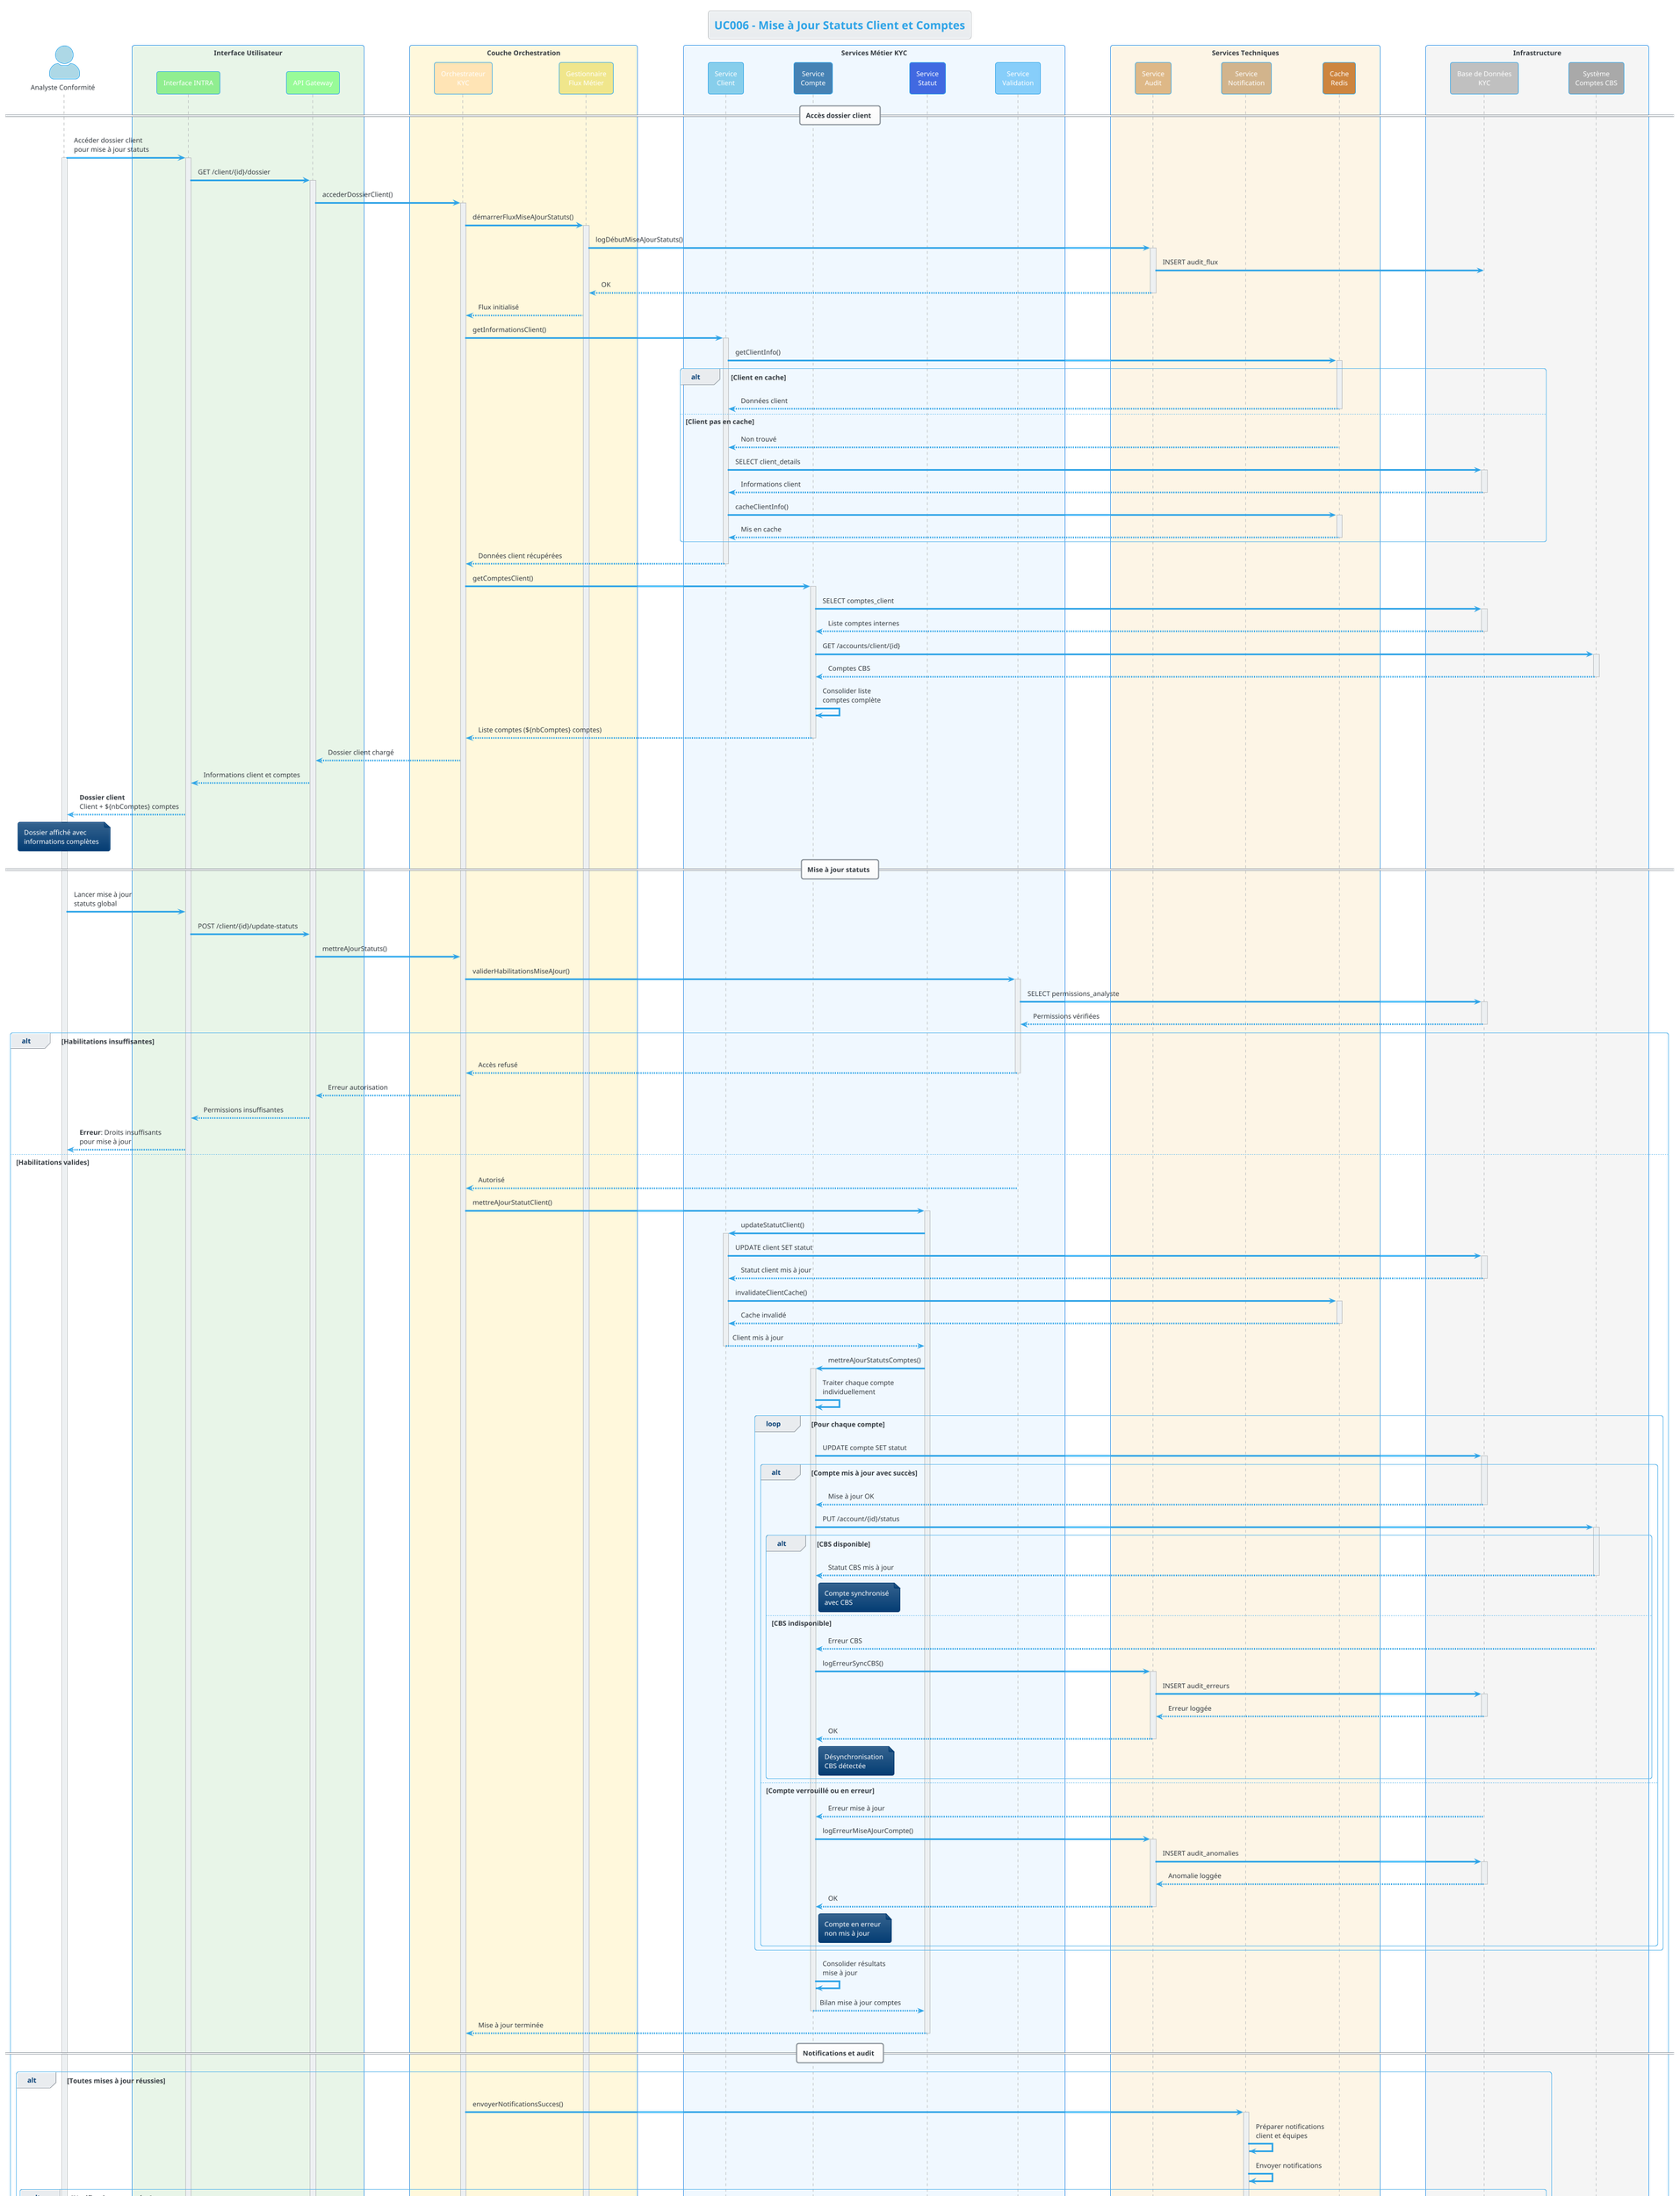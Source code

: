 @startuml UC006
!theme cerulean

title UC006 - Mise à Jour Statuts Client et Comptes
skinparam actorStyle awesome
skinparam sequenceBoxBorderColor #1E88E5
skinparam participantBackgroundColor #E3F2FD
skinparam lifeline {
    BackgroundColor #BBDEFB
}

' Acteurs externes
actor "Analyste Conformité" as Analyste #LightBlue

' Couche présentation
box "Interface Utilisateur" #E8F5E8
    participant "Interface INTRA" as WebUI #90EE90
    participant "API Gateway" as Gateway #98FB98
end box

' Couche orchestration
box "Couche Orchestration" #FFF8DC
    participant "Orchestrateur\nKYC" as Orchestrator #FFE4B5
    participant "Gestionnaire\nFlux Métier" as FluxManager #F0E68C
end box

' Services métier
box "Services Métier KYC" #F0F8FF
    participant "Service\nClient" as ClientService #87CEEB
    participant "Service\nCompte" as CompteService #4682B4
    participant "Service\nStatut" as StatutService #4169E1
    participant "Service\nValidation" as ValidationService #87CEFA
end box

' Services techniques
box "Services Techniques" #FDF5E6
    participant "Service\nAudit" as AuditService #DEB887
    participant "Service\nNotification" as NotificationService #D2B48C
    participant "Cache\nRedis" as CacheService #CD853F
end box

' Infrastructure
box "Infrastructure" #F5F5F5
    participant "Base de Données\nKYC" as DB #C0C0C0
    participant "Système\nComptes CBS" as CBS #A9A9A9
end box

== Accès dossier client ==

Analyste -> WebUI : Accéder dossier client\npour mise à jour statuts
activate Analyste
activate WebUI

WebUI -> Gateway : GET /client/{id}/dossier
activate Gateway

Gateway -> Orchestrator : accederDossierClient()
activate Orchestrator

Orchestrator -> FluxManager : démarrerFluxMiseAJourStatuts()
activate FluxManager

FluxManager -> AuditService : logDébutMiseAJourStatuts()
activate AuditService
AuditService -> DB : INSERT audit_flux
AuditService --> FluxManager : OK
deactivate AuditService

FluxManager --> Orchestrator : Flux initialisé

' Récupération informations client
Orchestrator -> ClientService : getInformationsClient()
activate ClientService

ClientService -> CacheService : getClientInfo()
activate CacheService

alt Client en cache
    CacheService --> ClientService : Données client
    deactivate CacheService
    
else Client pas en cache
    CacheService --> ClientService : Non trouvé
    deactivate CacheService
    
    ClientService -> DB : SELECT client_details
    activate DB
    DB --> ClientService : Informations client
    deactivate DB
    
    ClientService -> CacheService : cacheClientInfo()
    activate CacheService
    CacheService --> ClientService : Mis en cache
    deactivate CacheService
end

ClientService --> Orchestrator : Données client récupérées
deactivate ClientService

' Récupération comptes liés
Orchestrator -> CompteService : getComptesClient()
activate CompteService

CompteService -> DB : SELECT comptes_client
activate DB
DB --> CompteService : Liste comptes internes
deactivate DB

CompteService -> CBS : GET /accounts/client/{id}
activate CBS
CBS --> CompteService : Comptes CBS
deactivate CBS

CompteService -> CompteService : Consolider liste\ncomptes complète
CompteService --> Orchestrator : Liste comptes (${nbComptes} comptes)
deactivate CompteService

Orchestrator --> Gateway : Dossier client chargé
Gateway --> WebUI : Informations client et comptes
WebUI --> Analyste : **Dossier client**\nClient + ${nbComptes} comptes

note over Analyste : Dossier affiché avec\ninformations complètes

== Mise à jour statuts ==

Analyste -> WebUI : Lancer mise à jour\nstatuts global
WebUI -> Gateway : POST /client/{id}/update-statuts

Gateway -> Orchestrator : mettreAJourStatuts()

' Validation des habilitations
Orchestrator -> ValidationService : validerHabilitationsMiseAJour()
activate ValidationService

ValidationService -> DB : SELECT permissions_analyste
activate DB
DB --> ValidationService : Permissions vérifiées
deactivate DB

alt Habilitations insuffisantes
    ValidationService --> Orchestrator : Accès refusé
    deactivate ValidationService
    
    Orchestrator --> Gateway : Erreur autorisation
    Gateway --> WebUI : Permissions insuffisantes
    WebUI --> Analyste : **Erreur**: Droits insuffisants\npour mise à jour
    
else Habilitations valides
    ValidationService --> Orchestrator : Autorisé
    deactivate ValidationService
    
    ' Mise à jour statut client
    Orchestrator -> StatutService : mettreAJourStatutClient()
    activate StatutService
    
    StatutService -> ClientService : updateStatutClient()
    activate ClientService
    
    ClientService -> DB : UPDATE client SET statut
    activate DB
    DB --> ClientService : Statut client mis à jour
    deactivate DB
    
    ClientService -> CacheService : invalidateClientCache()
    activate CacheService
    CacheService --> ClientService : Cache invalidé
    deactivate CacheService
    
    ClientService --> StatutService : Client mis à jour
    deactivate ClientService
    
    ' Mise à jour statuts comptes
    StatutService -> CompteService : mettreAJourStatutsComptes()
    activate CompteService
    
    CompteService -> CompteService : Traiter chaque compte\nindividuellement
    
    loop Pour chaque compte
        CompteService -> DB : UPDATE compte SET statut
        activate DB
        
        alt Compte mis à jour avec succès
            DB --> CompteService : Mise à jour OK
            deactivate DB
            
            CompteService -> CBS : PUT /account/{id}/status
            activate CBS
            
            alt CBS disponible
                CBS --> CompteService : Statut CBS mis à jour
                deactivate CBS
                note right of CompteService : Compte synchronisé\navec CBS
                
            else CBS indisponible
                CBS --> CompteService : Erreur CBS
                deactivate CBS
                
                CompteService -> AuditService : logErreurSyncCBS()
                activate AuditService
                AuditService -> DB : INSERT audit_erreurs
                activate DB
                DB --> AuditService : Erreur loggée
                deactivate DB
                AuditService --> CompteService : OK
                deactivate AuditService
                
                note right of CompteService : Désynchronisation\nCBS détectée
            end
            
        else Compte verrouillé ou en erreur
            DB --> CompteService : Erreur mise à jour
            deactivate DB
            
            CompteService -> AuditService : logErreurMiseAJourCompte()
            activate AuditService
            AuditService -> DB : INSERT audit_anomalies
            activate DB
            DB --> AuditService : Anomalie loggée
            deactivate DB
            AuditService --> CompteService : OK
            deactivate AuditService
            
            note right of CompteService : Compte en erreur\nnon mis à jour
        end
    end
    
    CompteService -> CompteService : Consolider résultats\nmise à jour
    CompteService --> StatutService : Bilan mise à jour comptes
    deactivate CompteService
    
    StatutService --> Orchestrator : Mise à jour terminée
    deactivate StatutService
    
    == Notifications et audit ==
    
    alt Toutes mises à jour réussies
        Orchestrator -> NotificationService : envoyerNotificationsSucces()
        activate NotificationService
        
        NotificationService -> NotificationService : Préparer notifications\nclient et équipes
        NotificationService -> NotificationService : Envoyer notifications
        
        alt Notifications envoyées
            NotificationService --> Orchestrator : Notifications OK
            deactivate NotificationService
            
            Orchestrator -> AuditService : logMiseAJourReussie()
            activate AuditService
            AuditService -> DB : INSERT audit_actions
            activate DB
            DB --> AuditService : Action auditée
            deactivate DB
            AuditService --> Orchestrator : OK
            deactivate AuditService
            
            Orchestrator --> Gateway : Mise à jour complète
            Gateway --> WebUI : Succès total
            WebUI --> Analyste : **Succès**: Tous statuts\nmis à jour
            
            note over Analyste : Mise à jour globale\nréussie
            
        else Échec notifications
            NotificationService --> Orchestrator : Erreur notifications
            deactivate NotificationService
            
            Orchestrator -> AuditService : logEchecNotifications()
            activate AuditService
            AuditService -> DB : INSERT audit_erreurs
            activate DB
            DB --> AuditService : Erreur loggée
            deactivate DB
            AuditService --> Orchestrator : OK
            deactivate AuditService
            
            Orchestrator --> Gateway : Mise à jour OK, notifications KO
            Gateway --> WebUI : Succès partiel
            WebUI --> Analyste : **Attention**: Statuts mis à jour\nmais notifications échouées
        end
        
    else Mises à jour partielles
        Orchestrator -> NotificationService : envoyerNotificationsPartielles()
        activate NotificationService
        NotificationService --> Orchestrator : Notifications partielles envoyées
        deactivate NotificationService
        
        Orchestrator -> AuditService : logMiseAJourPartielle()
        activate AuditService
        AuditService -> DB : INSERT audit_anomalies
        activate DB
        DB --> AuditService : Anomalies loggées
        deactivate DB
        AuditService --> Orchestrator : OK
        deactivate AuditService
        
        Orchestrator --> Gateway : Mise à jour partielle
        Gateway --> WebUI : Succès partiel avec erreurs
        WebUI --> Analyste : **Attention**: Mise à jour partielle\nCertains comptes en erreur
        
        note over Analyste : Actions manuelles\nrequises sur comptes\nen erreur
    end
end

== Finalisation ==

Orchestrator -> FluxManager : terminerFluxMiseAJourStatuts()
FluxManager -> AuditService : logFinFlux()
activate AuditService
AuditService -> DB : UPDATE audit_flux
activate DB
DB --> AuditService : Flux finalisé
deactivate DB
AuditService --> FluxManager : OK
deactivate AuditService

FluxManager --> Orchestrator : Flux terminé
deactivate FluxManager
deactivate Orchestrator

deactivate Gateway
deactivate WebUI
deactivate Analyste

note over DB : Toutes les modifications\nde statuts sont tracées\npour audit de conformité

@enduml
